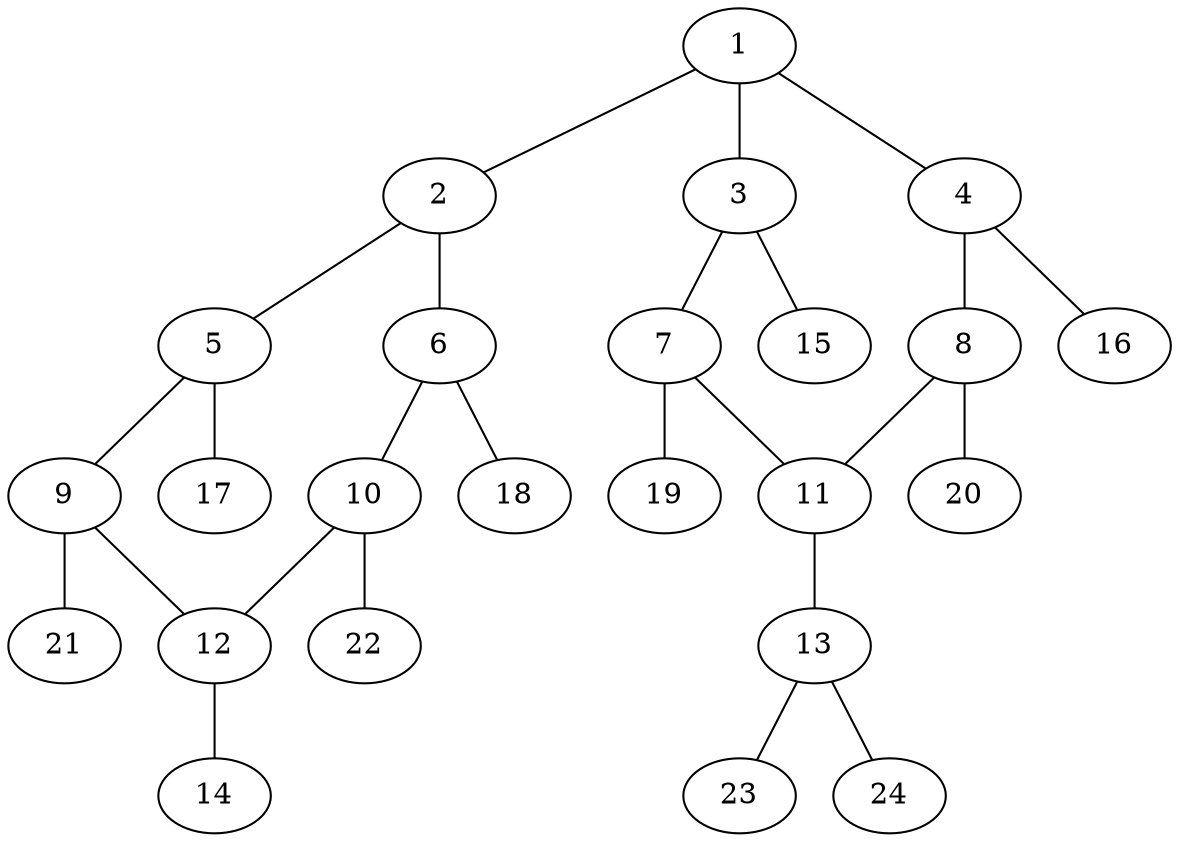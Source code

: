 graph molecule_75 {
	1	 [chem=C];
	2	 [chem=C];
	1 -- 2	 [valence=1];
	3	 [chem=C];
	1 -- 3	 [valence=1];
	4	 [chem=C];
	1 -- 4	 [valence=2];
	5	 [chem=C];
	2 -- 5	 [valence=1];
	6	 [chem=C];
	2 -- 6	 [valence=2];
	7	 [chem=C];
	3 -- 7	 [valence=2];
	15	 [chem=H];
	3 -- 15	 [valence=1];
	8	 [chem=C];
	4 -- 8	 [valence=1];
	16	 [chem=H];
	4 -- 16	 [valence=1];
	9	 [chem=C];
	5 -- 9	 [valence=2];
	17	 [chem=H];
	5 -- 17	 [valence=1];
	10	 [chem=C];
	6 -- 10	 [valence=1];
	18	 [chem=H];
	6 -- 18	 [valence=1];
	11	 [chem=C];
	7 -- 11	 [valence=1];
	19	 [chem=H];
	7 -- 19	 [valence=1];
	8 -- 11	 [valence=2];
	20	 [chem=H];
	8 -- 20	 [valence=1];
	12	 [chem=C];
	9 -- 12	 [valence=1];
	21	 [chem=H];
	9 -- 21	 [valence=1];
	10 -- 12	 [valence=2];
	22	 [chem=H];
	10 -- 22	 [valence=1];
	13	 [chem=N];
	11 -- 13	 [valence=1];
	14	 [chem=Cl];
	12 -- 14	 [valence=1];
	23	 [chem=H];
	13 -- 23	 [valence=1];
	24	 [chem=H];
	13 -- 24	 [valence=1];
}
